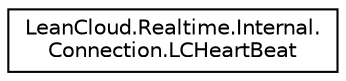 digraph "Graphical Class Hierarchy"
{
  edge [fontname="Helvetica",fontsize="10",labelfontname="Helvetica",labelfontsize="10"];
  node [fontname="Helvetica",fontsize="10",shape=record];
  rankdir="LR";
  Node1 [label="LeanCloud.Realtime.Internal.\lConnection.LCHeartBeat",height=0.2,width=0.4,color="black", fillcolor="white", style="filled",URL="$classLeanCloud_1_1Realtime_1_1Internal_1_1Connection_1_1LCHeartBeat.html",tooltip="心跳控制器，由于 .Net Standard 2.0 不支持发送 ping frame，所以需要发送逻辑心跳 "];
}
